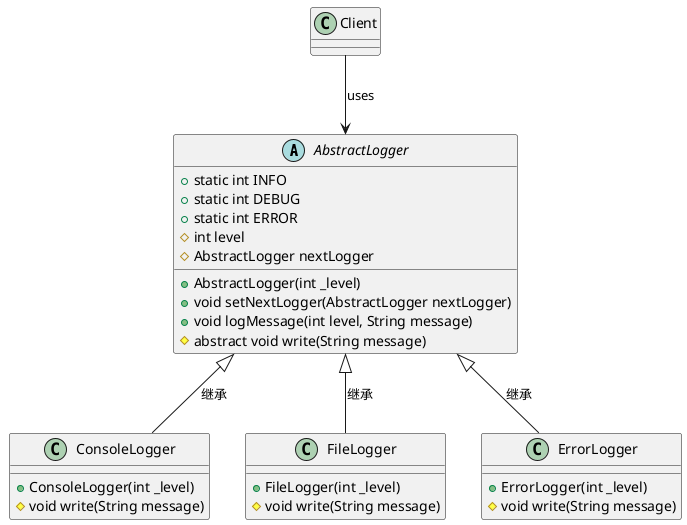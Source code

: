 @startuml

abstract class AbstractLogger {
    + static int INFO
    + static int DEBUG
    + static int ERROR
    # int level
    # AbstractLogger nextLogger
    + AbstractLogger(int _level)
    + void setNextLogger(AbstractLogger nextLogger)
    + void logMessage(int level, String message)
    # abstract void write(String message)
}

class ConsoleLogger {
    + ConsoleLogger(int _level)
    # void write(String message)
}

class FileLogger {
    + FileLogger(int _level)
    # void write(String message)
}

class ErrorLogger {
    + ErrorLogger(int _level)
    # void write(String message)
}

class Client {
}

AbstractLogger <|-- ConsoleLogger : 继承
AbstractLogger <|-- FileLogger : 继承
AbstractLogger <|-- ErrorLogger : 继承

Client --> AbstractLogger : uses



@enduml